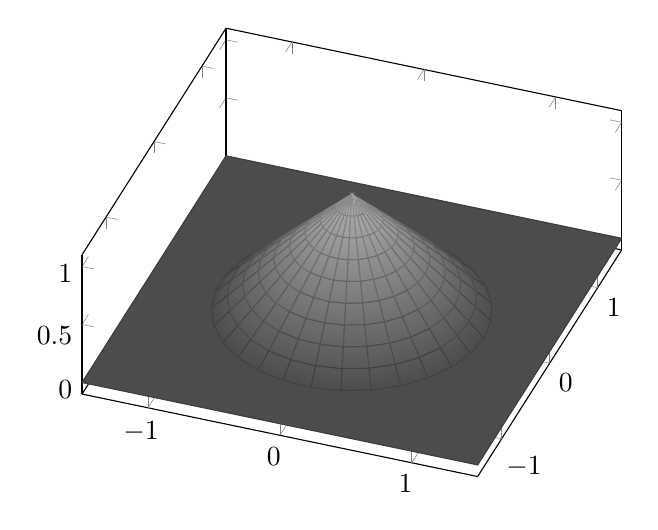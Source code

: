 \begin{tikzpicture} 
  \begin{axis}[view={20}{60},z buffer=sort, data cs=polar,
%    view/az=45,
%    view/el=15,
%    axis lines=none,
    colormap={bw}{gray(0cm)=(0.3); gray(1cm)=(0.7)}]
    \addplot3[data cs=cart,surf,domain=-1.5:1.5,y domain=-1.5:1.5,samples=2] {0};    
%    \addplot3[surf,domain=-2:2,y domain=-2:2, shader=faceted interp] {1-(x^2+y^2)^(1/2)};
    \addplot3 [
%    data cs=polar, 
    surf,
    domain=0:360, 
    domain y=0:1,
    samples=30, 
    samples y=10,
    shader=faceted interp
    ] {-y+1};
  \end{axis} 
\end{tikzpicture}
